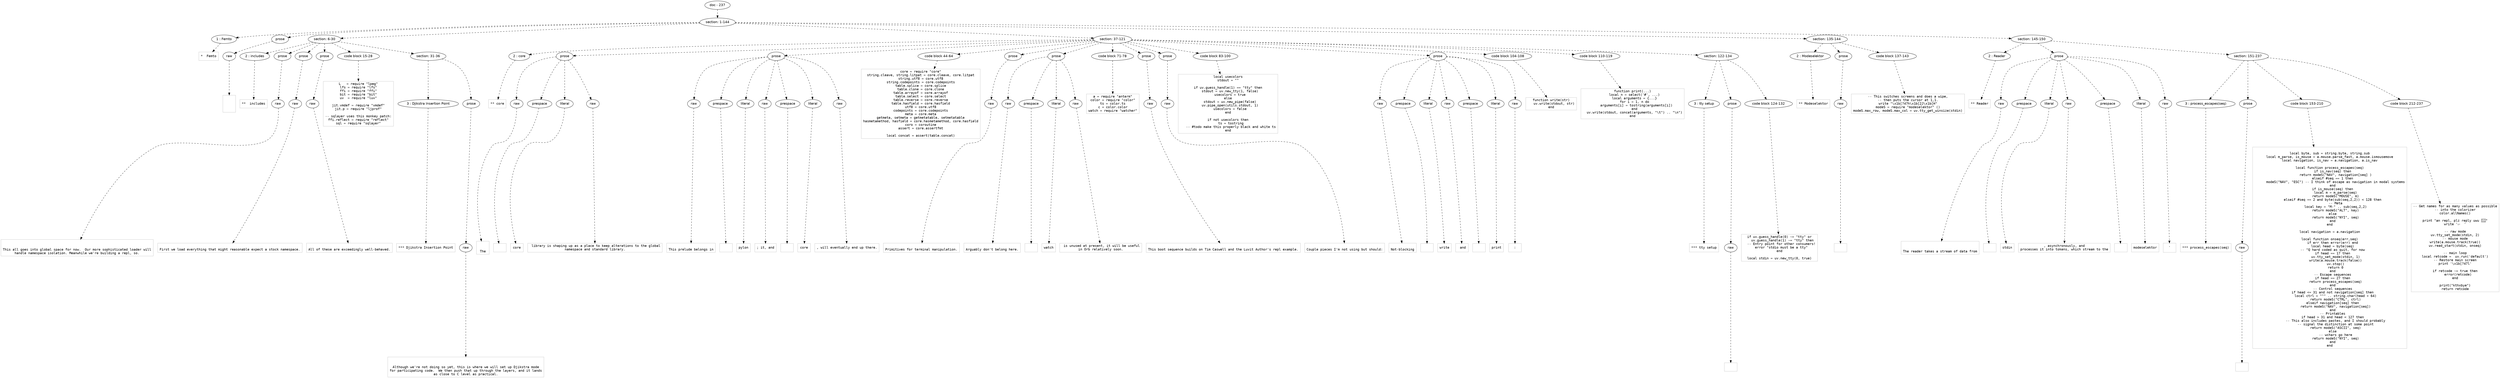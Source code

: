 digraph lpegNode {

node [fontname=Helvetica]
edge [style=dashed]

doc_0 [label="doc - 237"]


doc_0 -> { section_1}
{rank=same; section_1}

section_1 [label="section: 1-144"]


// END RANK doc_0

section_1 -> { header_2 prose_3 section_4 section_5 section_6 section_7}
{rank=same; header_2 prose_3 section_4 section_5 section_6 section_7}

header_2 [label="1 : Femto"]

prose_3 [label="prose"]

section_4 [label="section: 6-30"]

section_5 [label="section: 37-121"]

section_6 [label="section: 135-144"]

section_7 [label="section: 145-150"]


// END RANK section_1

header_2 -> leaf_8
leaf_8  [color=Gray,shape=rectangle,fontname=Inconsolata,label="*  Femto"]
// END RANK header_2

prose_3 -> { raw_9}
{rank=same; raw_9}

raw_9 [label="raw"]


// END RANK prose_3

raw_9 -> leaf_10
leaf_10  [color=Gray,shape=rectangle,fontname=Inconsolata,label="



"]
// END RANK raw_9

section_4 -> { header_11 prose_12 prose_13 prose_14 codeblock_15 section_16}
{rank=same; header_11 prose_12 prose_13 prose_14 codeblock_15 section_16}

header_11 [label="2 : includes"]

prose_12 [label="prose"]

prose_13 [label="prose"]

prose_14 [label="prose"]

codeblock_15 [label="code block 15-28"]

section_16 [label="section: 31-36"]


// END RANK section_4

header_11 -> leaf_17
leaf_17  [color=Gray,shape=rectangle,fontname=Inconsolata,label="**  includes"]
// END RANK header_11

prose_12 -> { raw_18}
{rank=same; raw_18}

raw_18 [label="raw"]


// END RANK prose_12

raw_18 -> leaf_19
leaf_19  [color=Gray,shape=rectangle,fontname=Inconsolata,label="

This all goes into global space for now.  Our more sophisticated loader will
handle namespace isolation. Meanwhile we're building a repl, so.
"]
// END RANK raw_18

prose_13 -> { raw_20}
{rank=same; raw_20}

raw_20 [label="raw"]


// END RANK prose_13

raw_20 -> leaf_21
leaf_21  [color=Gray,shape=rectangle,fontname=Inconsolata,label="
First we load everything that might reasonable expect a stock namespace.
"]
// END RANK raw_20

prose_14 -> { raw_22}
{rank=same; raw_22}

raw_22 [label="raw"]


// END RANK prose_14

raw_22 -> leaf_23
leaf_23  [color=Gray,shape=rectangle,fontname=Inconsolata,label="
All of these are exceedingly well-behaved.
"]
// END RANK raw_22

codeblock_15 -> leaf_24
leaf_24  [color=Gray,shape=rectangle,fontname=Inconsolata,label="L   = require \"lpeg\"
lfs = require \"lfs\"
ffi = require \"ffi\"
bit = require \"bit\"
uv  = require \"luv\"

jit.vmdef = require \"vmdef\"
jit.p = require \"ljprof\"

-- sqlayer uses this monkey patch:
ffi.reflect = require \"reflect\"
sql = require \"sqlayer\""]
// END RANK codeblock_15

section_16 -> { header_25 prose_26}
{rank=same; header_25 prose_26}

header_25 [label="3 : Djikstra Insertion Point"]

prose_26 [label="prose"]


// END RANK section_16

header_25 -> leaf_27
leaf_27  [color=Gray,shape=rectangle,fontname=Inconsolata,label="*** Djikstra Insertion Point"]
// END RANK header_25

prose_26 -> { raw_28}
{rank=same; raw_28}

raw_28 [label="raw"]


// END RANK prose_26

raw_28 -> leaf_29
leaf_29  [color=Gray,shape=rectangle,fontname=Inconsolata,label="

Although we're not doing so yet, this is where we will set up Djikstra mode
for participating code.  We then push that up through the layers, and it lands
as close to C level as practical.
"]
// END RANK raw_28

section_5 -> { header_30 prose_31 prose_32 codeblock_33 prose_34 prose_35 codeblock_36 prose_37 prose_38 codeblock_39 prose_40 codeblock_41 codeblock_42 section_43}
{rank=same; header_30 prose_31 prose_32 codeblock_33 prose_34 prose_35 codeblock_36 prose_37 prose_38 codeblock_39 prose_40 codeblock_41 codeblock_42 section_43}

header_30 [label="2 : core"]

prose_31 [label="prose"]

prose_32 [label="prose"]

codeblock_33 [label="code block 44-64"]

prose_34 [label="prose"]

prose_35 [label="prose"]

codeblock_36 [label="code block 71-78"]

prose_37 [label="prose"]

prose_38 [label="prose"]

codeblock_39 [label="code block 83-100"]

prose_40 [label="prose"]

codeblock_41 [label="code block 104-108"]

codeblock_42 [label="code block 110-119"]

section_43 [label="section: 122-134"]


// END RANK section_5

header_30 -> leaf_44
leaf_44  [color=Gray,shape=rectangle,fontname=Inconsolata,label="** core"]
// END RANK header_30

prose_31 -> { raw_45 prespace_46 literal_47 raw_48}
{rank=same; raw_45 prespace_46 literal_47 raw_48}

raw_45 [label="raw"]

prespace_46 [label="prespace"]

literal_47 [label="literal"]

raw_48 [label="raw"]


// END RANK prose_31

raw_45 -> leaf_49
leaf_49  [color=Gray,shape=rectangle,fontname=Inconsolata,label="

The"]
// END RANK raw_45

prespace_46 -> leaf_50
leaf_50  [color=Gray,shape=rectangle,fontname=Inconsolata,label=" "]
// END RANK prespace_46

literal_47 -> leaf_51
leaf_51  [color=Gray,shape=rectangle,fontname=Inconsolata,label="core"]
// END RANK literal_47

raw_48 -> leaf_52
leaf_52  [color=Gray,shape=rectangle,fontname=Inconsolata,label=" library is shaping up as a place to keep alterations to the global
namespace and standard library.
"]
// END RANK raw_48

prose_32 -> { raw_53 prespace_54 literal_55 raw_56 prespace_57 literal_58 raw_59}
{rank=same; raw_53 prespace_54 literal_55 raw_56 prespace_57 literal_58 raw_59}

raw_53 [label="raw"]

prespace_54 [label="prespace"]

literal_55 [label="literal"]

raw_56 [label="raw"]

prespace_57 [label="prespace"]

literal_58 [label="literal"]

raw_59 [label="raw"]


// END RANK prose_32

raw_53 -> leaf_60
leaf_60  [color=Gray,shape=rectangle,fontname=Inconsolata,label="
This prelude belongs in"]
// END RANK raw_53

prespace_54 -> leaf_61
leaf_61  [color=Gray,shape=rectangle,fontname=Inconsolata,label=" "]
// END RANK prespace_54

literal_55 -> leaf_62
leaf_62  [color=Gray,shape=rectangle,fontname=Inconsolata,label="pylon"]
// END RANK literal_55

raw_56 -> leaf_63
leaf_63  [color=Gray,shape=rectangle,fontname=Inconsolata,label="; it, and"]
// END RANK raw_56

prespace_57 -> leaf_64
leaf_64  [color=Gray,shape=rectangle,fontname=Inconsolata,label=" "]
// END RANK prespace_57

literal_58 -> leaf_65
leaf_65  [color=Gray,shape=rectangle,fontname=Inconsolata,label="core"]
// END RANK literal_58

raw_59 -> leaf_66
leaf_66  [color=Gray,shape=rectangle,fontname=Inconsolata,label=", will eventually end up there.
"]
// END RANK raw_59

codeblock_33 -> leaf_67
leaf_67  [color=Gray,shape=rectangle,fontname=Inconsolata,label="core = require \"core\"
string.cleave, string.litpat = core.cleave, core.litpat
string.utf8 = core.utf8
string.codepoints = core.codepoints
table.splice = core.splice
table.clone = core.clone
table.arrayof = core.arrayof
table.select = core.select
table.reverse = core.reverse
table.hasfield = core.hasfield
utf8 = core.utf8
codepoints = core.codepoints
meta = core.meta
getmeta, setmeta = getmetatable, setmetatable
hasmetamethod, hasfield = core.hasmetamethod, core.hasfield
coro = coroutine
assert = core.assertfmt

local concat = assert(table.concat)"]
// END RANK codeblock_33

prose_34 -> { raw_68}
{rank=same; raw_68}

raw_68 [label="raw"]


// END RANK prose_34

raw_68 -> leaf_69
leaf_69  [color=Gray,shape=rectangle,fontname=Inconsolata,label="
Primitives for terminal manipulation.
"]
// END RANK raw_68

prose_35 -> { raw_70 prespace_71 literal_72 raw_73}
{rank=same; raw_70 prespace_71 literal_72 raw_73}

raw_70 [label="raw"]

prespace_71 [label="prespace"]

literal_72 [label="literal"]

raw_73 [label="raw"]


// END RANK prose_35

raw_70 -> leaf_74
leaf_74  [color=Gray,shape=rectangle,fontname=Inconsolata,label="
Arguably don't belong here."]
// END RANK raw_70

prespace_71 -> leaf_75
leaf_75  [color=Gray,shape=rectangle,fontname=Inconsolata,label=" "]
// END RANK prespace_71

literal_72 -> leaf_76
leaf_76  [color=Gray,shape=rectangle,fontname=Inconsolata,label="watch"]
// END RANK literal_72

raw_73 -> leaf_77
leaf_77  [color=Gray,shape=rectangle,fontname=Inconsolata,label=" is unused at present, it will be useful
in Orb relatively soon.
"]
// END RANK raw_73

codeblock_36 -> leaf_78
leaf_78  [color=Gray,shape=rectangle,fontname=Inconsolata,label="a = require \"anterm\"
color = require \"color\"
ts = color.ts
c = color.color
watch = require \"watcher\"
"]
// END RANK codeblock_36

prose_37 -> { raw_79}
{rank=same; raw_79}

raw_79 [label="raw"]


// END RANK prose_37

raw_79 -> leaf_80
leaf_80  [color=Gray,shape=rectangle,fontname=Inconsolata,label="
This boot sequence builds on Tim Caswell and the Luvit Author's repl example.
"]
// END RANK raw_79

prose_38 -> { raw_81}
{rank=same; raw_81}

raw_81 [label="raw"]


// END RANK prose_38

raw_81 -> leaf_82
leaf_82  [color=Gray,shape=rectangle,fontname=Inconsolata,label="
Couple pieces I'm not using but should:"]
// END RANK raw_81

codeblock_39 -> leaf_83
leaf_83  [color=Gray,shape=rectangle,fontname=Inconsolata,label="local usecolors
stdout = \"\"

if uv.guess_handle(1) == \"tty\" then
  stdout = uv.new_tty(1, false)
  usecolors = true
else
  stdout = uv.new_pipe(false)
  uv.pipe_open(utils.stdout, 1)
  usecolors = false
end

if not usecolors then
   ts = tostring
   -- #todo make this properly black and white ts
end"]
// END RANK codeblock_39

prose_40 -> { raw_84 prespace_85 literal_86 raw_87 prespace_88 literal_89 raw_90}
{rank=same; raw_84 prespace_85 literal_86 raw_87 prespace_88 literal_89 raw_90}

raw_84 [label="raw"]

prespace_85 [label="prespace"]

literal_86 [label="literal"]

raw_87 [label="raw"]

prespace_88 [label="prespace"]

literal_89 [label="literal"]

raw_90 [label="raw"]


// END RANK prose_40

raw_84 -> leaf_91
leaf_91  [color=Gray,shape=rectangle,fontname=Inconsolata,label="
Not-blocking"]
// END RANK raw_84

prespace_85 -> leaf_92
leaf_92  [color=Gray,shape=rectangle,fontname=Inconsolata,label=" "]
// END RANK prespace_85

literal_86 -> leaf_93
leaf_93  [color=Gray,shape=rectangle,fontname=Inconsolata,label="write"]
// END RANK literal_86

raw_87 -> leaf_94
leaf_94  [color=Gray,shape=rectangle,fontname=Inconsolata,label=" and"]
// END RANK raw_87

prespace_88 -> leaf_95
leaf_95  [color=Gray,shape=rectangle,fontname=Inconsolata,label=" "]
// END RANK prespace_88

literal_89 -> leaf_96
leaf_96  [color=Gray,shape=rectangle,fontname=Inconsolata,label="print"]
// END RANK literal_89

raw_90 -> leaf_97
leaf_97  [color=Gray,shape=rectangle,fontname=Inconsolata,label=":
"]
// END RANK raw_90

codeblock_41 -> leaf_98
leaf_98  [color=Gray,shape=rectangle,fontname=Inconsolata,label="function write(str)
   uv.write(stdout, str)
end"]
// END RANK codeblock_41

codeblock_42 -> leaf_99
leaf_99  [color=Gray,shape=rectangle,fontname=Inconsolata,label="function print(...)
  local n = select('#', ...)
  local arguments = {...}
  for i = 1, n do
    arguments[i] = tostring(arguments[i])
  end
  uv.write(stdout, concat(arguments, \"\\t\") .. \"\\n\")
end"]
// END RANK codeblock_42

section_43 -> { header_100 prose_101 codeblock_102}
{rank=same; header_100 prose_101 codeblock_102}

header_100 [label="3 : tty setup"]

prose_101 [label="prose"]

codeblock_102 [label="code block 124-132"]


// END RANK section_43

header_100 -> leaf_103
leaf_103  [color=Gray,shape=rectangle,fontname=Inconsolata,label="*** tty setup"]
// END RANK header_100

prose_101 -> { raw_104}
{rank=same; raw_104}

raw_104 [label="raw"]


// END RANK prose_101

raw_104 -> leaf_105
leaf_105  [color=Gray,shape=rectangle,fontname=Inconsolata,label="
"]
// END RANK raw_104

codeblock_102 -> leaf_106
leaf_106  [color=Gray,shape=rectangle,fontname=Inconsolata,label="if uv.guess_handle(0) ~= \"tty\" or
   uv.guess_handle(1) ~= \"tty\" then
  -- Entry point for other consumers!
  error \"stdio must be a tty\"
end

local stdin = uv.new_tty(0, true)"]
// END RANK codeblock_102

section_6 -> { header_107 prose_108 codeblock_109}
{rank=same; header_107 prose_108 codeblock_109}

header_107 [label="2 : Modeselektor"]

prose_108 [label="prose"]

codeblock_109 [label="code block 137-143"]


// END RANK section_6

header_107 -> leaf_110
leaf_110  [color=Gray,shape=rectangle,fontname=Inconsolata,label="** Modeselektor"]
// END RANK header_107

prose_108 -> { raw_111}
{rank=same; raw_111}

raw_111 [label="raw"]


// END RANK prose_108

raw_111 -> leaf_112
leaf_112  [color=Gray,shape=rectangle,fontname=Inconsolata,label="
"]
// END RANK raw_111

codeblock_109 -> leaf_113
leaf_113  [color=Gray,shape=rectangle,fontname=Inconsolata,label="-- This switches screens and does a wipe,
-- then puts the cursor at 1,1.
write \"\\x1b[?47h\\x1b[2J\\x1b[H\"
modeS = require \"modeselektor\" ()
modeS.max_row, modeS.max_col = uv.tty_get_winsize(stdin)"]
// END RANK codeblock_109

section_7 -> { header_114 prose_115 section_116}
{rank=same; header_114 prose_115 section_116}

header_114 [label="2 : Reader"]

prose_115 [label="prose"]

section_116 [label="section: 151-237"]


// END RANK section_7

header_114 -> leaf_117
leaf_117  [color=Gray,shape=rectangle,fontname=Inconsolata,label="** Reader"]
// END RANK header_114

prose_115 -> { raw_118 prespace_119 literal_120 raw_121 prespace_122 literal_123 raw_124}
{rank=same; raw_118 prespace_119 literal_120 raw_121 prespace_122 literal_123 raw_124}

raw_118 [label="raw"]

prespace_119 [label="prespace"]

literal_120 [label="literal"]

raw_121 [label="raw"]

prespace_122 [label="prespace"]

literal_123 [label="literal"]

raw_124 [label="raw"]


// END RANK prose_115

raw_118 -> leaf_125
leaf_125  [color=Gray,shape=rectangle,fontname=Inconsolata,label="

The reader takes a stream of data from"]
// END RANK raw_118

prespace_119 -> leaf_126
leaf_126  [color=Gray,shape=rectangle,fontname=Inconsolata,label=" "]
// END RANK prespace_119

literal_120 -> leaf_127
leaf_127  [color=Gray,shape=rectangle,fontname=Inconsolata,label="stdin"]
// END RANK literal_120

raw_121 -> leaf_128
leaf_128  [color=Gray,shape=rectangle,fontname=Inconsolata,label=", asynchronously, and
processes it into tokens, which stream to the"]
// END RANK raw_121

prespace_122 -> leaf_129
leaf_129  [color=Gray,shape=rectangle,fontname=Inconsolata,label=" "]
// END RANK prespace_122

literal_123 -> leaf_130
leaf_130  [color=Gray,shape=rectangle,fontname=Inconsolata,label="modeselektor"]
// END RANK literal_123

raw_124 -> leaf_131
leaf_131  [color=Gray,shape=rectangle,fontname=Inconsolata,label=".

"]
// END RANK raw_124

section_116 -> { header_132 prose_133 codeblock_134 codeblock_135}
{rank=same; header_132 prose_133 codeblock_134 codeblock_135}

header_132 [label="3 : process_escapes(seq)"]

prose_133 [label="prose"]

codeblock_134 [label="code block 153-210"]

codeblock_135 [label="code block 212-237"]


// END RANK section_116

header_132 -> leaf_136
leaf_136  [color=Gray,shape=rectangle,fontname=Inconsolata,label="*** process_escapes(seq)"]
// END RANK header_132

prose_133 -> { raw_137}
{rank=same; raw_137}

raw_137 [label="raw"]


// END RANK prose_133

raw_137 -> leaf_138
leaf_138  [color=Gray,shape=rectangle,fontname=Inconsolata,label="
"]
// END RANK raw_137

codeblock_134 -> leaf_139
leaf_139  [color=Gray,shape=rectangle,fontname=Inconsolata,label="
local byte, sub = string.byte, string.sub
local m_parse, is_mouse = a.mouse.parse_fast, a.mouse.ismousemove
local navigation, is_nav = a.navigation, a.is_nav

local function process_escapes(seq)
   if is_nav(seq) then
      return modeS(\"NAV\", navigation[seq] )
   elseif #seq == 1 then
      modeS(\"NAV\", \"ESC\") -- I think of escape as navigation in modal systems
   end
   if is_mouse(seq) then
      local m = m_parse(seq)
      return modeS(\"MOUSE\", m)
   elseif #seq == 2 and byte(sub(seq,2,2)) < 128 then
      -- Meta
      local key = \"M-\" .. sub(seq,2,2)
      return modeS(\"ALT\", key)
   else
      return modeS(\"NYI\", seq)
   end
end

local navigation = a.navigation

local function onseq(err,seq)
   if err then error(err) end
   local head = byte(seq)
   -- ^Q hard coded as quit, for now
   if head == 17 then
      uv.tty_set_mode(stdin, 1)
      write(a.mouse.track(false))
      uv.stop()
      return 0
   end
   -- Escape sequences
   if head == 27 then
      return process_escapes(seq)
   end
   -- Control sequences
   if head <= 31 and not navigation[seq] then
      local ctrl = \"^\" .. string.char(head + 64)
      return modeS(\"CTRL\", ctrl)
   elseif navigation[seq] then
      return modeS(\"NAV\", navigation[seq])
   end
   -- Printables
   if head > 31 and head < 127 then
      -- This also includes pastes, and I should probably
      -- signal the distinction at some point
      return modeS(\"ASCII\", seq)
   else
      -- wchars go here
      return modeS(\"NYI\", seq)
   end
end"]
// END RANK codeblock_134

codeblock_135 -> leaf_140
leaf_140  [color=Gray,shape=rectangle,fontname=Inconsolata,label="-- Get names for as many values as possible
-- into the colorizer
color.allNames()

print \"an repl, plz reply uwu 👀\"
write '👉  '

-- raw mode
uv.tty_set_mode(stdin, 2)
-- mouse mode
write(a.mouse.track(true))
uv.read_start(stdin, onseq)

-- main loop
local retcode =  uv.run('default')
-- Restore main screen
print '\\x1b[?47l'

if retcode ~= true then
   error(retcode)
end

print(\"kthxbye\")
return retcode"]
// END RANK codeblock_135


}
